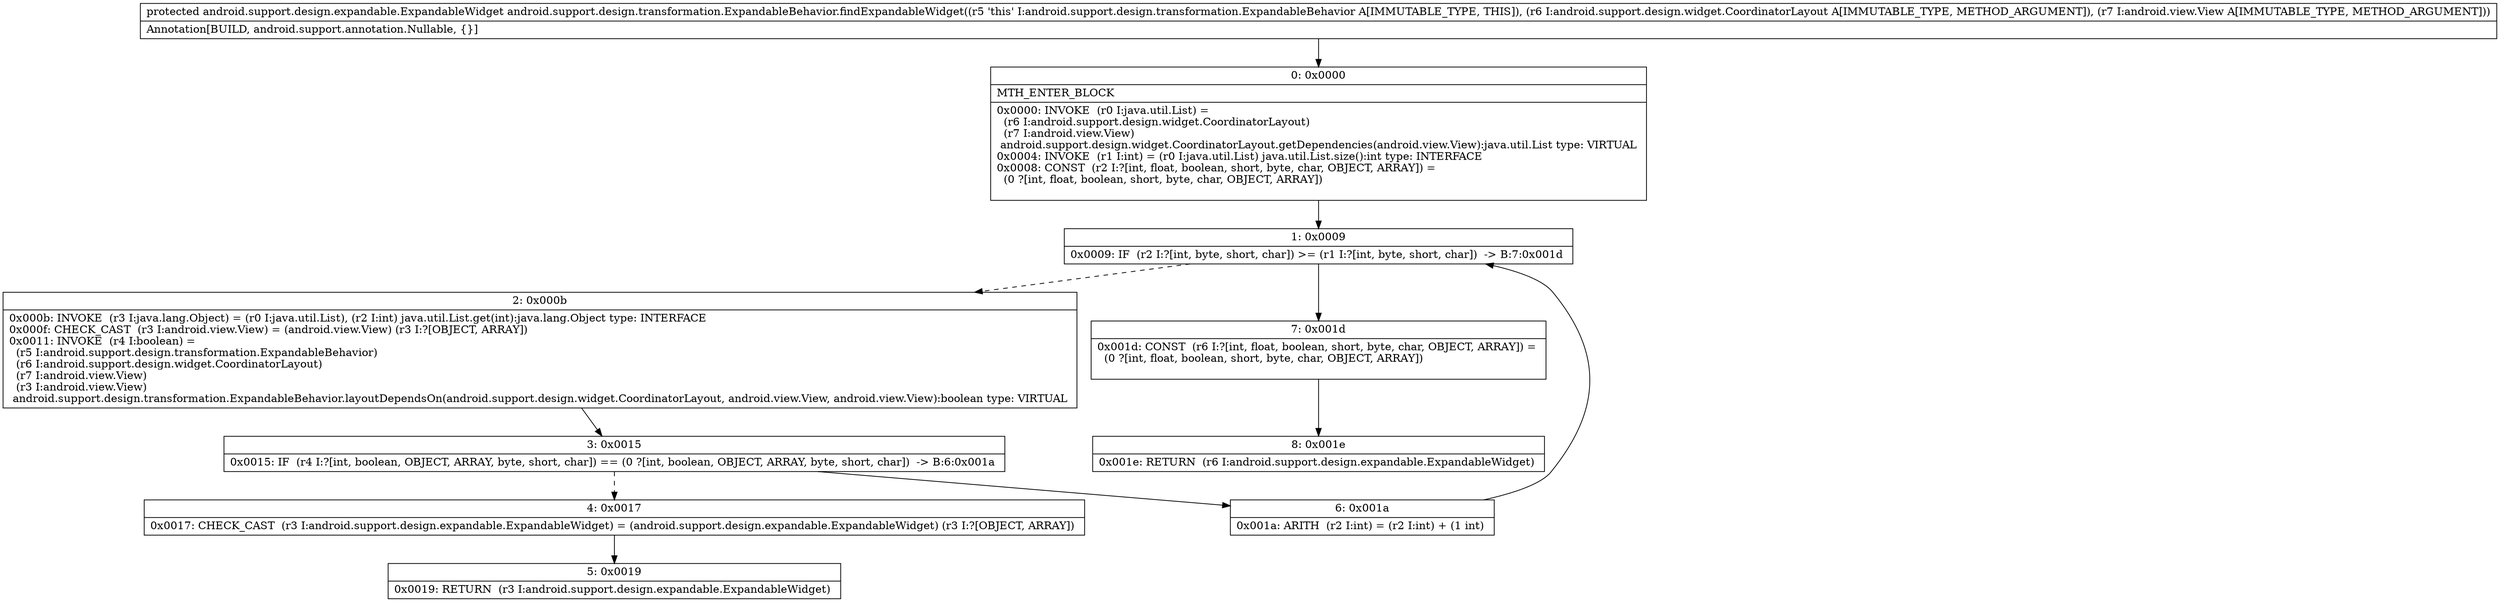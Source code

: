 digraph "CFG forandroid.support.design.transformation.ExpandableBehavior.findExpandableWidget(Landroid\/support\/design\/widget\/CoordinatorLayout;Landroid\/view\/View;)Landroid\/support\/design\/expandable\/ExpandableWidget;" {
Node_0 [shape=record,label="{0\:\ 0x0000|MTH_ENTER_BLOCK\l|0x0000: INVOKE  (r0 I:java.util.List) = \l  (r6 I:android.support.design.widget.CoordinatorLayout)\l  (r7 I:android.view.View)\l android.support.design.widget.CoordinatorLayout.getDependencies(android.view.View):java.util.List type: VIRTUAL \l0x0004: INVOKE  (r1 I:int) = (r0 I:java.util.List) java.util.List.size():int type: INTERFACE \l0x0008: CONST  (r2 I:?[int, float, boolean, short, byte, char, OBJECT, ARRAY]) = \l  (0 ?[int, float, boolean, short, byte, char, OBJECT, ARRAY])\l \l}"];
Node_1 [shape=record,label="{1\:\ 0x0009|0x0009: IF  (r2 I:?[int, byte, short, char]) \>= (r1 I:?[int, byte, short, char])  \-\> B:7:0x001d \l}"];
Node_2 [shape=record,label="{2\:\ 0x000b|0x000b: INVOKE  (r3 I:java.lang.Object) = (r0 I:java.util.List), (r2 I:int) java.util.List.get(int):java.lang.Object type: INTERFACE \l0x000f: CHECK_CAST  (r3 I:android.view.View) = (android.view.View) (r3 I:?[OBJECT, ARRAY]) \l0x0011: INVOKE  (r4 I:boolean) = \l  (r5 I:android.support.design.transformation.ExpandableBehavior)\l  (r6 I:android.support.design.widget.CoordinatorLayout)\l  (r7 I:android.view.View)\l  (r3 I:android.view.View)\l android.support.design.transformation.ExpandableBehavior.layoutDependsOn(android.support.design.widget.CoordinatorLayout, android.view.View, android.view.View):boolean type: VIRTUAL \l}"];
Node_3 [shape=record,label="{3\:\ 0x0015|0x0015: IF  (r4 I:?[int, boolean, OBJECT, ARRAY, byte, short, char]) == (0 ?[int, boolean, OBJECT, ARRAY, byte, short, char])  \-\> B:6:0x001a \l}"];
Node_4 [shape=record,label="{4\:\ 0x0017|0x0017: CHECK_CAST  (r3 I:android.support.design.expandable.ExpandableWidget) = (android.support.design.expandable.ExpandableWidget) (r3 I:?[OBJECT, ARRAY]) \l}"];
Node_5 [shape=record,label="{5\:\ 0x0019|0x0019: RETURN  (r3 I:android.support.design.expandable.ExpandableWidget) \l}"];
Node_6 [shape=record,label="{6\:\ 0x001a|0x001a: ARITH  (r2 I:int) = (r2 I:int) + (1 int) \l}"];
Node_7 [shape=record,label="{7\:\ 0x001d|0x001d: CONST  (r6 I:?[int, float, boolean, short, byte, char, OBJECT, ARRAY]) = \l  (0 ?[int, float, boolean, short, byte, char, OBJECT, ARRAY])\l \l}"];
Node_8 [shape=record,label="{8\:\ 0x001e|0x001e: RETURN  (r6 I:android.support.design.expandable.ExpandableWidget) \l}"];
MethodNode[shape=record,label="{protected android.support.design.expandable.ExpandableWidget android.support.design.transformation.ExpandableBehavior.findExpandableWidget((r5 'this' I:android.support.design.transformation.ExpandableBehavior A[IMMUTABLE_TYPE, THIS]), (r6 I:android.support.design.widget.CoordinatorLayout A[IMMUTABLE_TYPE, METHOD_ARGUMENT]), (r7 I:android.view.View A[IMMUTABLE_TYPE, METHOD_ARGUMENT]))  | Annotation[BUILD, android.support.annotation.Nullable, \{\}]\l}"];
MethodNode -> Node_0;
Node_0 -> Node_1;
Node_1 -> Node_2[style=dashed];
Node_1 -> Node_7;
Node_2 -> Node_3;
Node_3 -> Node_4[style=dashed];
Node_3 -> Node_6;
Node_4 -> Node_5;
Node_6 -> Node_1;
Node_7 -> Node_8;
}

